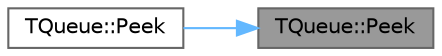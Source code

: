 digraph "TQueue::Peek"
{
 // INTERACTIVE_SVG=YES
 // LATEX_PDF_SIZE
  bgcolor="transparent";
  edge [fontname=Helvetica,fontsize=10,labelfontname=Helvetica,labelfontsize=10];
  node [fontname=Helvetica,fontsize=10,shape=box,height=0.2,width=0.4];
  rankdir="RL";
  Node1 [id="Node000001",label="TQueue::Peek",height=0.2,width=0.4,color="gray40", fillcolor="grey60", style="filled", fontcolor="black",tooltip="Peek at the queue's tail item without removing it."];
  Node1 -> Node2 [id="edge1_Node000001_Node000002",dir="back",color="steelblue1",style="solid",tooltip=" "];
  Node2 [id="Node000002",label="TQueue::Peek",height=0.2,width=0.4,color="grey40", fillcolor="white", style="filled",URL="$df/d83/classTQueue.html#ad7a449be993c7cbc526eda05e4100174",tooltip=" "];
}
